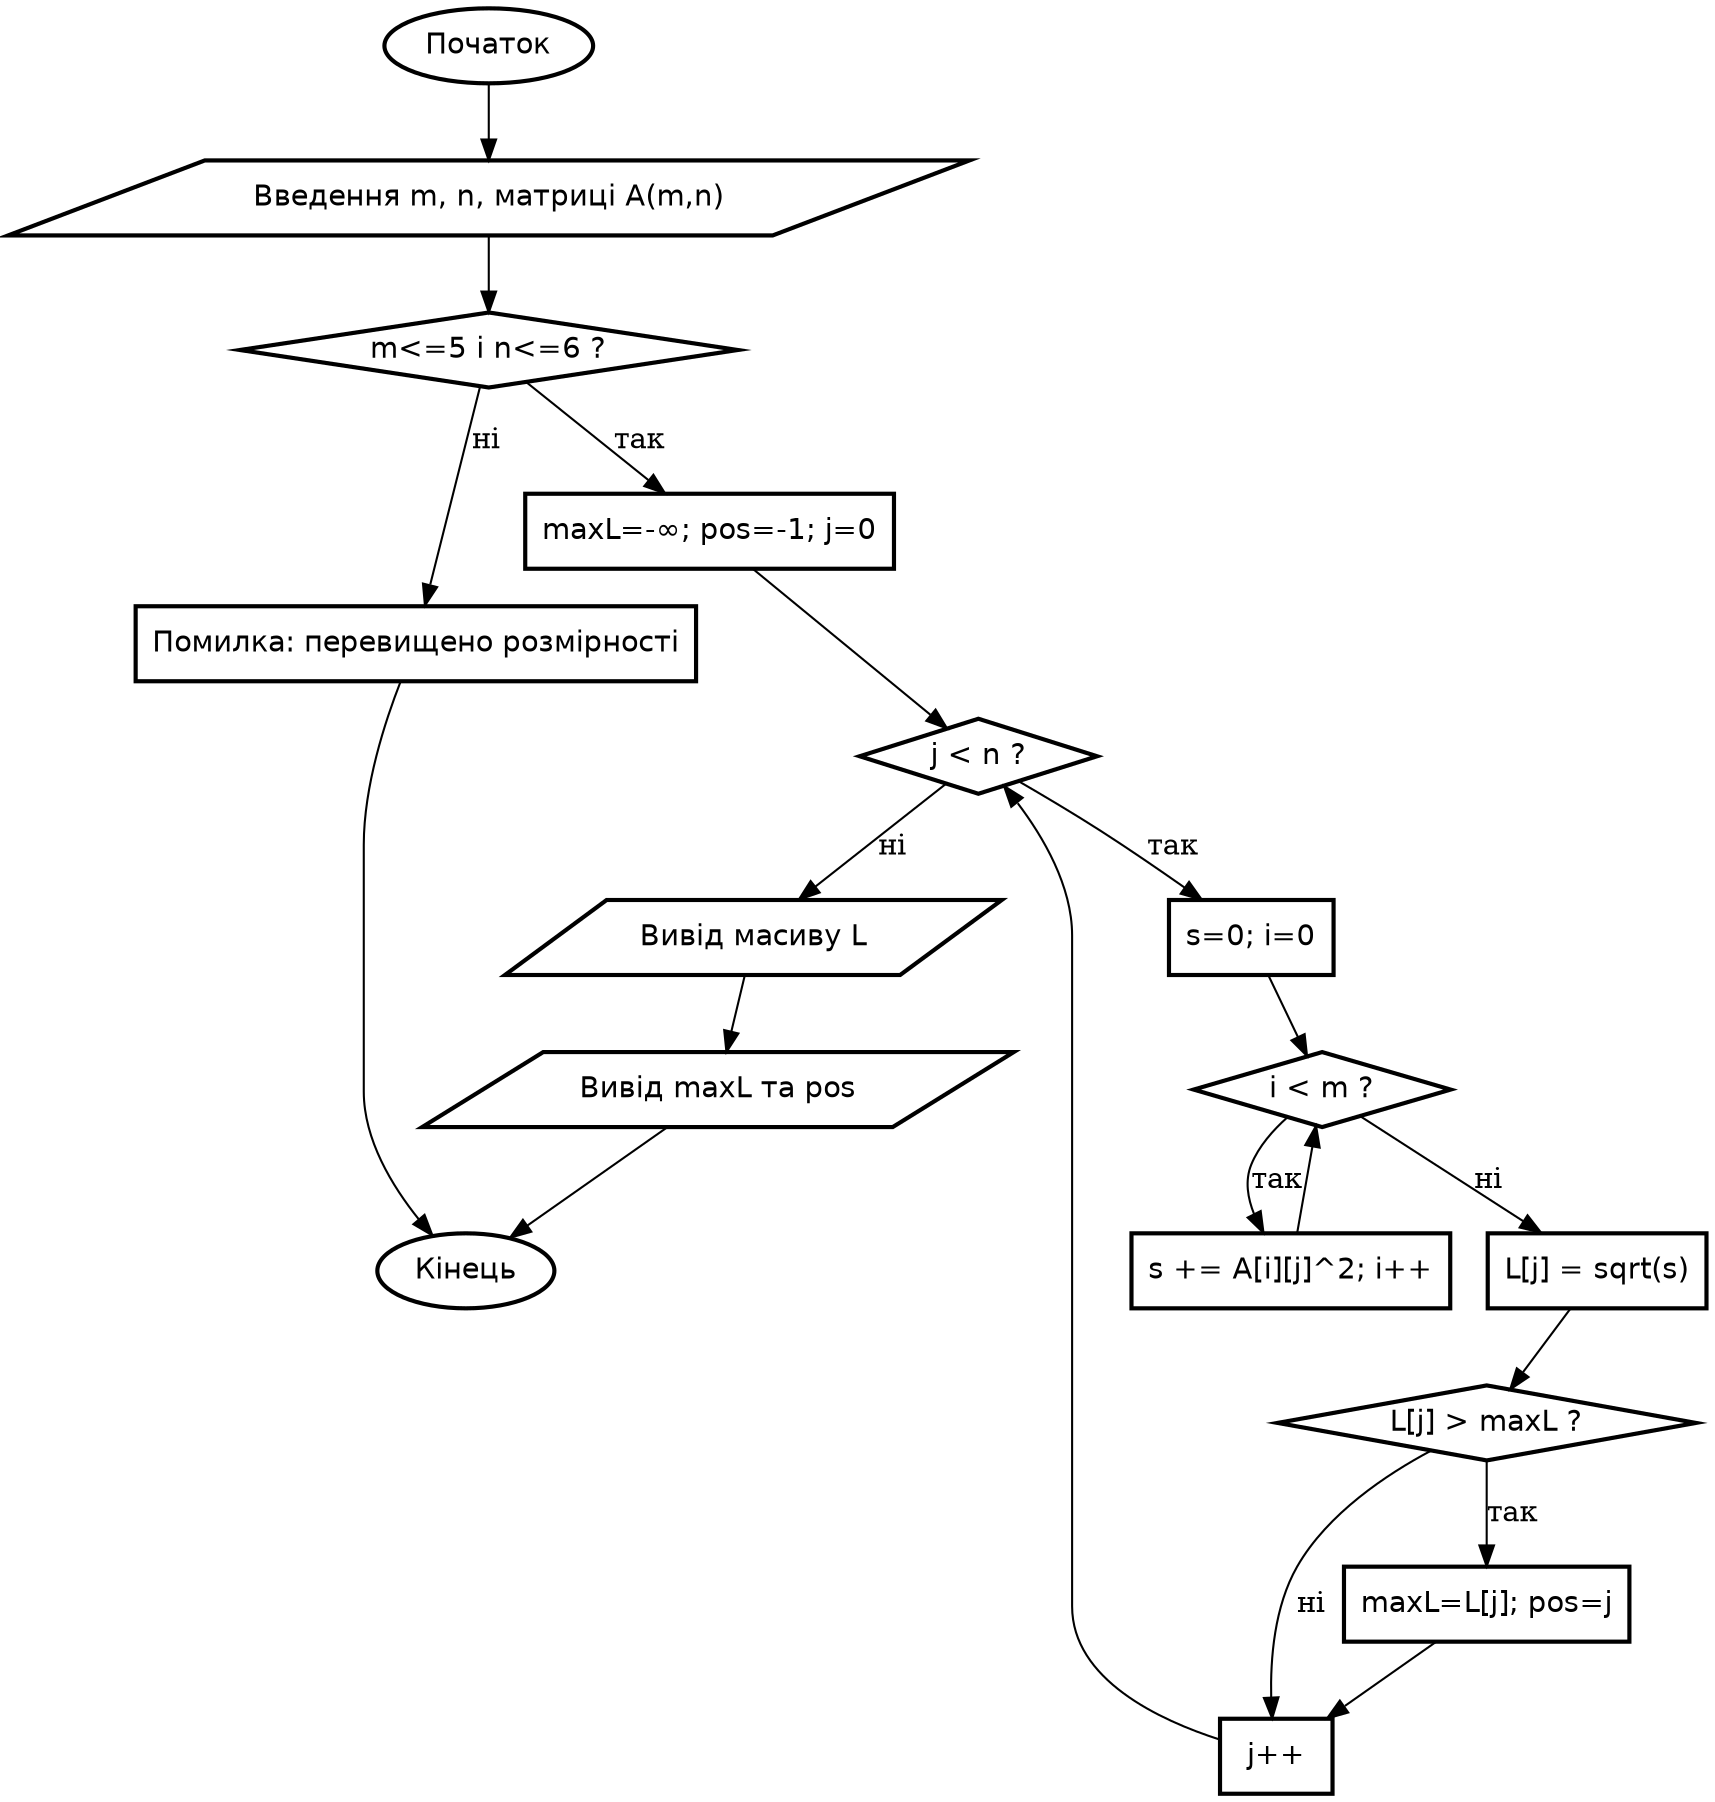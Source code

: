 digraph oda_task2 {
    rankdir=TB;
    node [fontname="DejaVu Sans", shape=box, style="solid,bold"];

    start [shape=oval, label="Початок"];
    input [shape=parallelogram, label="Введення m, n, матриці A(m,n)"];
    chk   [shape=diamond, label="m<=5 і n<=6 ?"];
    err   [shape=rectangle, label="Помилка: перевищено розмірності"];
    init  [shape=rectangle, label="maxL=-∞; pos=-1; j=0"];
    loopJ [shape=diamond, label="j < n ?"];
    initS [shape=rectangle, label="s=0; i=0"];
    loopI [shape=diamond, label="i < m ?"];
    add   [shape=rectangle, label="s += A[i][j]^2; i++"];
    len   [shape=rectangle, label="L[j] = sqrt(s)"];
    upd   [shape=diamond, label="L[j] > maxL ?"];
    set   [shape=rectangle, label="maxL=L[j]; pos=j"];
    jinc  [shape=rectangle, label="j++"];
    outL  [shape=parallelogram, label="Вивід масиву L"];
    outM  [shape=parallelogram, label="Вивід maxL та pos"];
    stop  [shape=oval, label="Кінець"];

    start -> input -> chk;
    chk -> err  [label="ні"];
    chk -> init [label="так"];

    init -> loopJ;
    loopJ -> initS [label="так"];
    loopJ -> outL [label="ні"];

    initS -> loopI;
    loopI -> add [label="так"];
    loopI -> len [label="ні"];
    add -> loopI;

    len -> upd;
    upd -> set [label="так"];
    upd -> jinc [label="ні"];
    set -> jinc -> loopJ;

    outL -> outM -> stop;
    err -> stop;
}
